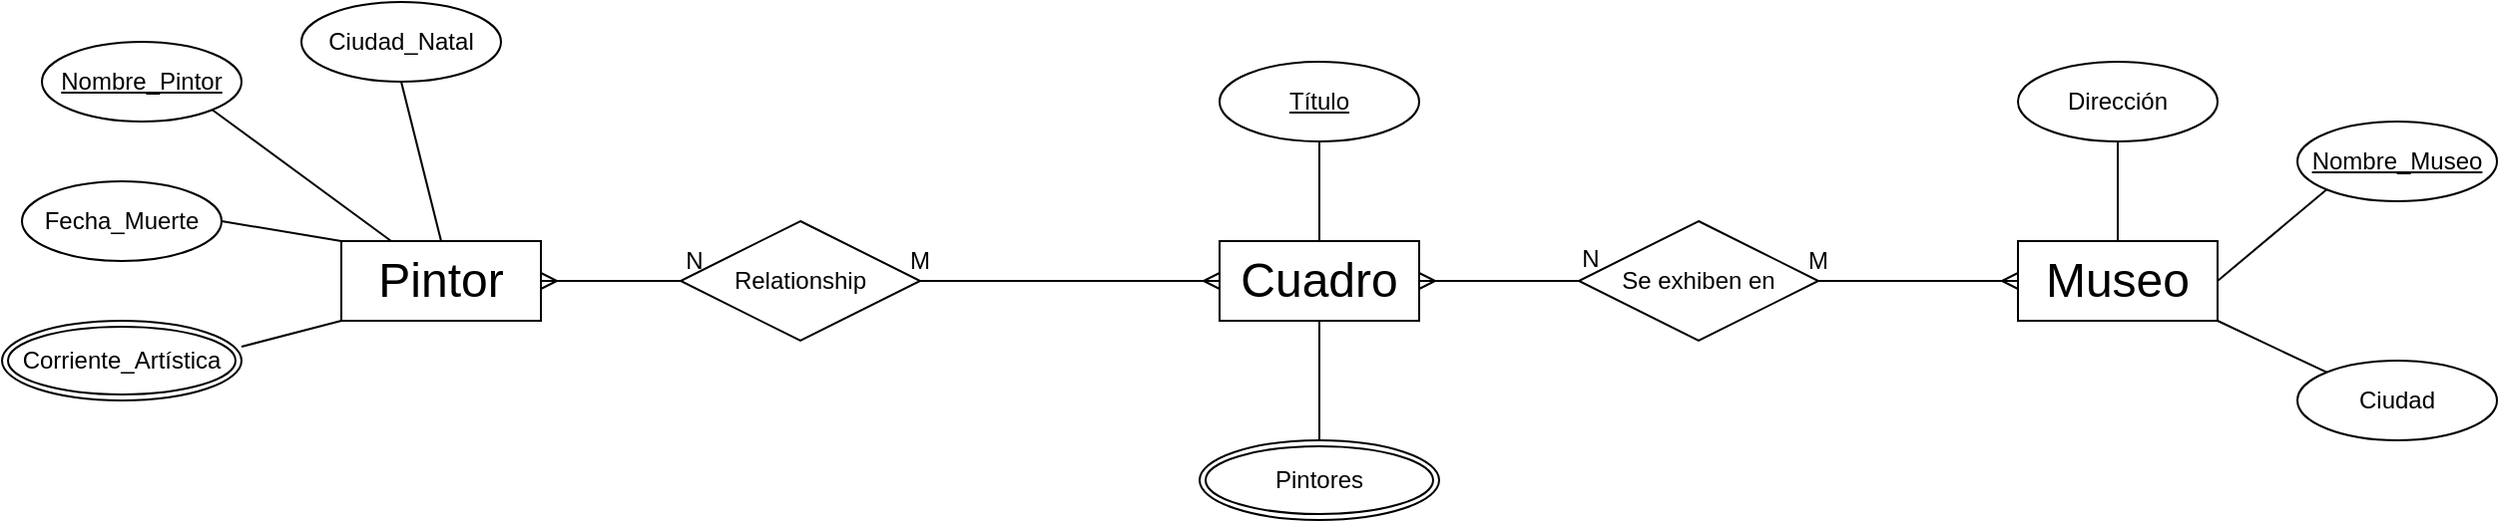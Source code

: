 <mxfile version="24.7.5">
  <diagram name="Página-1" id="e7r_Q3JTiKYOpuZxxHnn">
    <mxGraphModel dx="1211" dy="597" grid="1" gridSize="10" guides="1" tooltips="1" connect="1" arrows="1" fold="1" page="1" pageScale="1" pageWidth="827" pageHeight="1169" math="0" shadow="0">
      <root>
        <mxCell id="0" />
        <mxCell id="1" parent="0" />
        <mxCell id="UkwmL1aTyZz6f-iXFaxx-2" value="Nombre_Pintor" style="ellipse;whiteSpace=wrap;html=1;align=center;fontStyle=4;" vertex="1" parent="1">
          <mxGeometry x="70" y="280" width="100" height="40" as="geometry" />
        </mxCell>
        <mxCell id="UkwmL1aTyZz6f-iXFaxx-3" value="Fecha_Muerte" style="ellipse;whiteSpace=wrap;html=1;align=center;" vertex="1" parent="1">
          <mxGeometry x="60" y="350" width="100" height="40" as="geometry" />
        </mxCell>
        <mxCell id="UkwmL1aTyZz6f-iXFaxx-4" value="Ciudad_Natal" style="ellipse;whiteSpace=wrap;html=1;align=center;" vertex="1" parent="1">
          <mxGeometry x="200" y="260" width="100" height="40" as="geometry" />
        </mxCell>
        <mxCell id="UkwmL1aTyZz6f-iXFaxx-5" value="Corriente_Artística" style="ellipse;shape=doubleEllipse;margin=3;whiteSpace=wrap;html=1;align=center;" vertex="1" parent="1">
          <mxGeometry x="50" y="420" width="120" height="40" as="geometry" />
        </mxCell>
        <mxCell id="UkwmL1aTyZz6f-iXFaxx-6" value="&lt;font style=&quot;font-size: 24px;&quot;&gt;Pintor&lt;/font&gt;" style="whiteSpace=wrap;html=1;align=center;" vertex="1" parent="1">
          <mxGeometry x="220" y="380" width="100" height="40" as="geometry" />
        </mxCell>
        <mxCell id="UkwmL1aTyZz6f-iXFaxx-9" value="" style="endArrow=none;html=1;rounded=0;exitX=0.5;exitY=1;exitDx=0;exitDy=0;entryX=0.5;entryY=0;entryDx=0;entryDy=0;" edge="1" parent="1" source="UkwmL1aTyZz6f-iXFaxx-4" target="UkwmL1aTyZz6f-iXFaxx-6">
          <mxGeometry relative="1" as="geometry">
            <mxPoint x="250" y="350" as="sourcePoint" />
            <mxPoint x="410" y="350" as="targetPoint" />
          </mxGeometry>
        </mxCell>
        <mxCell id="UkwmL1aTyZz6f-iXFaxx-10" value="" style="endArrow=none;html=1;rounded=0;exitX=1;exitY=0.325;exitDx=0;exitDy=0;entryX=0;entryY=1;entryDx=0;entryDy=0;exitPerimeter=0;" edge="1" parent="1" source="UkwmL1aTyZz6f-iXFaxx-5" target="UkwmL1aTyZz6f-iXFaxx-6">
          <mxGeometry relative="1" as="geometry">
            <mxPoint x="200" y="460" as="sourcePoint" />
            <mxPoint x="220" y="540" as="targetPoint" />
          </mxGeometry>
        </mxCell>
        <mxCell id="UkwmL1aTyZz6f-iXFaxx-11" value="" style="endArrow=none;html=1;rounded=0;exitX=1;exitY=0.5;exitDx=0;exitDy=0;entryX=0;entryY=0;entryDx=0;entryDy=0;" edge="1" parent="1" source="UkwmL1aTyZz6f-iXFaxx-3" target="UkwmL1aTyZz6f-iXFaxx-6">
          <mxGeometry relative="1" as="geometry">
            <mxPoint x="170" y="380" as="sourcePoint" />
            <mxPoint x="190" y="460" as="targetPoint" />
          </mxGeometry>
        </mxCell>
        <mxCell id="UkwmL1aTyZz6f-iXFaxx-12" value="" style="endArrow=none;html=1;rounded=0;exitX=1;exitY=1;exitDx=0;exitDy=0;entryX=0.25;entryY=0;entryDx=0;entryDy=0;" edge="1" parent="1" source="UkwmL1aTyZz6f-iXFaxx-2" target="UkwmL1aTyZz6f-iXFaxx-6">
          <mxGeometry relative="1" as="geometry">
            <mxPoint x="190" y="310" as="sourcePoint" />
            <mxPoint x="210" y="390" as="targetPoint" />
          </mxGeometry>
        </mxCell>
        <mxCell id="UkwmL1aTyZz6f-iXFaxx-13" value="Relationship" style="shape=rhombus;perimeter=rhombusPerimeter;whiteSpace=wrap;html=1;align=center;" vertex="1" parent="1">
          <mxGeometry x="390" y="370" width="120" height="60" as="geometry" />
        </mxCell>
        <mxCell id="UkwmL1aTyZz6f-iXFaxx-18" value="" style="edgeStyle=entityRelationEdgeStyle;fontSize=12;html=1;endArrow=ERmany;rounded=0;entryX=1;entryY=0.5;entryDx=0;entryDy=0;exitX=0;exitY=0.5;exitDx=0;exitDy=0;" edge="1" parent="1" source="UkwmL1aTyZz6f-iXFaxx-13" target="UkwmL1aTyZz6f-iXFaxx-6">
          <mxGeometry width="100" height="100" relative="1" as="geometry">
            <mxPoint x="400" y="400" as="sourcePoint" />
            <mxPoint x="560" y="530" as="targetPoint" />
            <Array as="points">
              <mxPoint x="400" y="400" />
              <mxPoint x="530" y="400" />
            </Array>
          </mxGeometry>
        </mxCell>
        <mxCell id="UkwmL1aTyZz6f-iXFaxx-22" value="M&lt;span style=&quot;color: rgba(0, 0, 0, 0); font-family: monospace; font-size: 0px; text-align: start; text-wrap: nowrap;&quot;&gt;%3CmxGraphModel%3E%3Croot%3E%3CmxCell%20id%3D%220%22%2F%3E%3CmxCell%20id%3D%221%22%20parent%3D%220%22%2F%3E%3CmxCell%20id%3D%222%22%20value%3D%22%22%20style%3D%22endArrow%3Dnone%3Bhtml%3D1%3Brounded%3D0%3BexitX%3D0.5%3BexitY%3D1%3BexitDx%3D0%3BexitDy%3D0%3BentryX%3D0.5%3BentryY%3D0%3BentryDx%3D0%3BentryDy%3D0%3B%22%20edge%3D%221%22%20parent%3D%221%22%3E%3CmxGeometry%20relative%3D%221%22%20as%3D%22geometry%22%3E%3CmxPoint%20x%3D%22250%22%20y%3D%22300%22%20as%3D%22sourcePoint%22%2F%3E%3CmxPoint%20x%3D%22270%22%20y%3D%22380%22%20as%3D%22targetPoint%22%2F%3E%3C%2FmxGeometry%3E%3C%2FmxCell%3E%3C%2Froot%3E%3C%2FmxGraphModel%3E&lt;/span&gt;" style="text;html=1;align=center;verticalAlign=middle;whiteSpace=wrap;rounded=0;" vertex="1" parent="1">
          <mxGeometry x="480" y="375" width="60" height="30" as="geometry" />
        </mxCell>
        <mxCell id="UkwmL1aTyZz6f-iXFaxx-23" value="N" style="text;html=1;align=center;verticalAlign=middle;whiteSpace=wrap;rounded=0;" vertex="1" parent="1">
          <mxGeometry x="367" y="375" width="60" height="30" as="geometry" />
        </mxCell>
        <mxCell id="UkwmL1aTyZz6f-iXFaxx-25" value="&lt;font style=&quot;font-size: 24px;&quot;&gt;Cuadro&lt;/font&gt;" style="whiteSpace=wrap;html=1;align=center;" vertex="1" parent="1">
          <mxGeometry x="660" y="380" width="100" height="40" as="geometry" />
        </mxCell>
        <mxCell id="UkwmL1aTyZz6f-iXFaxx-27" value="Título" style="ellipse;whiteSpace=wrap;html=1;align=center;fontStyle=4;" vertex="1" parent="1">
          <mxGeometry x="660" y="290" width="100" height="40" as="geometry" />
        </mxCell>
        <mxCell id="UkwmL1aTyZz6f-iXFaxx-29" value="Pintores" style="ellipse;shape=doubleEllipse;margin=3;whiteSpace=wrap;html=1;align=center;" vertex="1" parent="1">
          <mxGeometry x="650" y="480" width="120" height="40" as="geometry" />
        </mxCell>
        <mxCell id="UkwmL1aTyZz6f-iXFaxx-31" value="" style="endArrow=none;html=1;rounded=0;exitX=0.5;exitY=1;exitDx=0;exitDy=0;entryX=0.5;entryY=0;entryDx=0;entryDy=0;" edge="1" parent="1" source="UkwmL1aTyZz6f-iXFaxx-27" target="UkwmL1aTyZz6f-iXFaxx-25">
          <mxGeometry relative="1" as="geometry">
            <mxPoint x="430" y="280" as="sourcePoint" />
            <mxPoint x="590" y="280" as="targetPoint" />
          </mxGeometry>
        </mxCell>
        <mxCell id="UkwmL1aTyZz6f-iXFaxx-32" value="" style="endArrow=none;html=1;rounded=0;entryX=0.5;entryY=1;entryDx=0;entryDy=0;exitX=0.5;exitY=0;exitDx=0;exitDy=0;" edge="1" parent="1" source="UkwmL1aTyZz6f-iXFaxx-29" target="UkwmL1aTyZz6f-iXFaxx-25">
          <mxGeometry relative="1" as="geometry">
            <mxPoint x="610" y="450" as="sourcePoint" />
            <mxPoint x="770" y="450" as="targetPoint" />
          </mxGeometry>
        </mxCell>
        <mxCell id="UkwmL1aTyZz6f-iXFaxx-33" value="" style="edgeStyle=entityRelationEdgeStyle;fontSize=12;html=1;endArrow=ERmany;rounded=0;entryX=0;entryY=0.5;entryDx=0;entryDy=0;exitX=1;exitY=0.5;exitDx=0;exitDy=0;" edge="1" parent="1" source="UkwmL1aTyZz6f-iXFaxx-13" target="UkwmL1aTyZz6f-iXFaxx-25">
          <mxGeometry width="100" height="100" relative="1" as="geometry">
            <mxPoint x="500" y="380" as="sourcePoint" />
            <mxPoint x="600" y="280" as="targetPoint" />
          </mxGeometry>
        </mxCell>
        <mxCell id="UkwmL1aTyZz6f-iXFaxx-35" value="&lt;font style=&quot;font-size: 24px;&quot;&gt;Museo&lt;/font&gt;" style="whiteSpace=wrap;html=1;align=center;" vertex="1" parent="1">
          <mxGeometry x="1060" y="380" width="100" height="40" as="geometry" />
        </mxCell>
        <mxCell id="UkwmL1aTyZz6f-iXFaxx-37" value="Nombre_Museo" style="ellipse;whiteSpace=wrap;html=1;align=center;fontStyle=4;" vertex="1" parent="1">
          <mxGeometry x="1200" y="320" width="100" height="40" as="geometry" />
        </mxCell>
        <mxCell id="UkwmL1aTyZz6f-iXFaxx-38" value="Dirección" style="ellipse;whiteSpace=wrap;html=1;align=center;" vertex="1" parent="1">
          <mxGeometry x="1060" y="290" width="100" height="40" as="geometry" />
        </mxCell>
        <mxCell id="UkwmL1aTyZz6f-iXFaxx-39" value="Ciudad" style="ellipse;whiteSpace=wrap;html=1;align=center;" vertex="1" parent="1">
          <mxGeometry x="1200" y="440" width="100" height="40" as="geometry" />
        </mxCell>
        <mxCell id="UkwmL1aTyZz6f-iXFaxx-40" value="" style="endArrow=none;html=1;rounded=0;entryX=0;entryY=0;entryDx=0;entryDy=0;exitX=1;exitY=1;exitDx=0;exitDy=0;" edge="1" parent="1" source="UkwmL1aTyZz6f-iXFaxx-35" target="UkwmL1aTyZz6f-iXFaxx-39">
          <mxGeometry relative="1" as="geometry">
            <mxPoint x="1150" y="405" as="sourcePoint" />
            <mxPoint x="1310" y="405" as="targetPoint" />
          </mxGeometry>
        </mxCell>
        <mxCell id="UkwmL1aTyZz6f-iXFaxx-41" value="" style="endArrow=none;html=1;rounded=0;entryX=0.5;entryY=1;entryDx=0;entryDy=0;exitX=0.5;exitY=0;exitDx=0;exitDy=0;" edge="1" parent="1" source="UkwmL1aTyZz6f-iXFaxx-35" target="UkwmL1aTyZz6f-iXFaxx-38">
          <mxGeometry relative="1" as="geometry">
            <mxPoint x="1120" y="370" as="sourcePoint" />
            <mxPoint x="1280" y="370" as="targetPoint" />
          </mxGeometry>
        </mxCell>
        <mxCell id="UkwmL1aTyZz6f-iXFaxx-42" value="" style="endArrow=none;html=1;rounded=0;entryX=0;entryY=1;entryDx=0;entryDy=0;exitX=1;exitY=0.5;exitDx=0;exitDy=0;" edge="1" parent="1" source="UkwmL1aTyZz6f-iXFaxx-35" target="UkwmL1aTyZz6f-iXFaxx-37">
          <mxGeometry relative="1" as="geometry">
            <mxPoint x="1210" y="400" as="sourcePoint" />
            <mxPoint x="1370" y="400" as="targetPoint" />
          </mxGeometry>
        </mxCell>
        <mxCell id="UkwmL1aTyZz6f-iXFaxx-43" value="Se exhiben en" style="shape=rhombus;perimeter=rhombusPerimeter;whiteSpace=wrap;html=1;align=center;" vertex="1" parent="1">
          <mxGeometry x="840" y="370" width="120" height="60" as="geometry" />
        </mxCell>
        <mxCell id="UkwmL1aTyZz6f-iXFaxx-44" value="" style="edgeStyle=entityRelationEdgeStyle;fontSize=12;html=1;endArrow=ERmany;rounded=0;entryX=1;entryY=0.5;entryDx=0;entryDy=0;exitX=0;exitY=0.5;exitDx=0;exitDy=0;" edge="1" parent="1" source="UkwmL1aTyZz6f-iXFaxx-43" target="UkwmL1aTyZz6f-iXFaxx-25">
          <mxGeometry width="100" height="100" relative="1" as="geometry">
            <mxPoint x="780" y="570" as="sourcePoint" />
            <mxPoint x="880" y="470" as="targetPoint" />
          </mxGeometry>
        </mxCell>
        <mxCell id="UkwmL1aTyZz6f-iXFaxx-45" value="" style="edgeStyle=entityRelationEdgeStyle;fontSize=12;html=1;endArrow=ERmany;rounded=0;exitX=1;exitY=0.5;exitDx=0;exitDy=0;" edge="1" parent="1" source="UkwmL1aTyZz6f-iXFaxx-43">
          <mxGeometry width="100" height="100" relative="1" as="geometry">
            <mxPoint x="960" y="399.6" as="sourcePoint" />
            <mxPoint x="1060" y="400" as="targetPoint" />
          </mxGeometry>
        </mxCell>
        <mxCell id="UkwmL1aTyZz6f-iXFaxx-46" value="M&lt;span style=&quot;color: rgba(0, 0, 0, 0); font-family: monospace; font-size: 0px; text-align: start; text-wrap: nowrap;&quot;&gt;%3CmxGraphModel%3E%3Croot%3E%3CmxCell%20id%3D%220%22%2F%3E%3CmxCell%20id%3D%221%22%20parent%3D%220%22%2F%3E%3CmxCell%20id%3D%222%22%20value%3D%22%22%20style%3D%22endArrow%3Dnone%3Bhtml%3D1%3Brounded%3D0%3BexitX%3D0.5%3BexitY%3D1%3BexitDx%3D0%3BexitDy%3D0%3BentryX%3D0.5%3BentryY%3D0%3BentryDx%3D0%3BentryDy%3D0%3B%22%20edge%3D%221%22%20parent%3D%221%22%3E%3CmxGeometry%20relative%3D%221%22%20as%3D%22geometry%22%3E%3CmxPoint%20x%3D%22250%22%20y%3D%22300%22%20as%3D%22sourcePoint%22%2F%3E%3CmxPoint%20x%3D%22270%22%20y%3D%22380%22%20as%3D%22targetPoint%22%2F%3E%3C%2FmxGeometry%3E%3C%2FmxCell%3E%3C%2Froot%3E%3C%2FmxGraphModel%3E&lt;/span&gt;" style="text;html=1;align=center;verticalAlign=middle;whiteSpace=wrap;rounded=0;" vertex="1" parent="1">
          <mxGeometry x="930" y="375" width="60" height="30" as="geometry" />
        </mxCell>
        <mxCell id="UkwmL1aTyZz6f-iXFaxx-47" value="N" style="text;html=1;align=center;verticalAlign=middle;whiteSpace=wrap;rounded=0;" vertex="1" parent="1">
          <mxGeometry x="816" y="374" width="60" height="30" as="geometry" />
        </mxCell>
      </root>
    </mxGraphModel>
  </diagram>
</mxfile>
